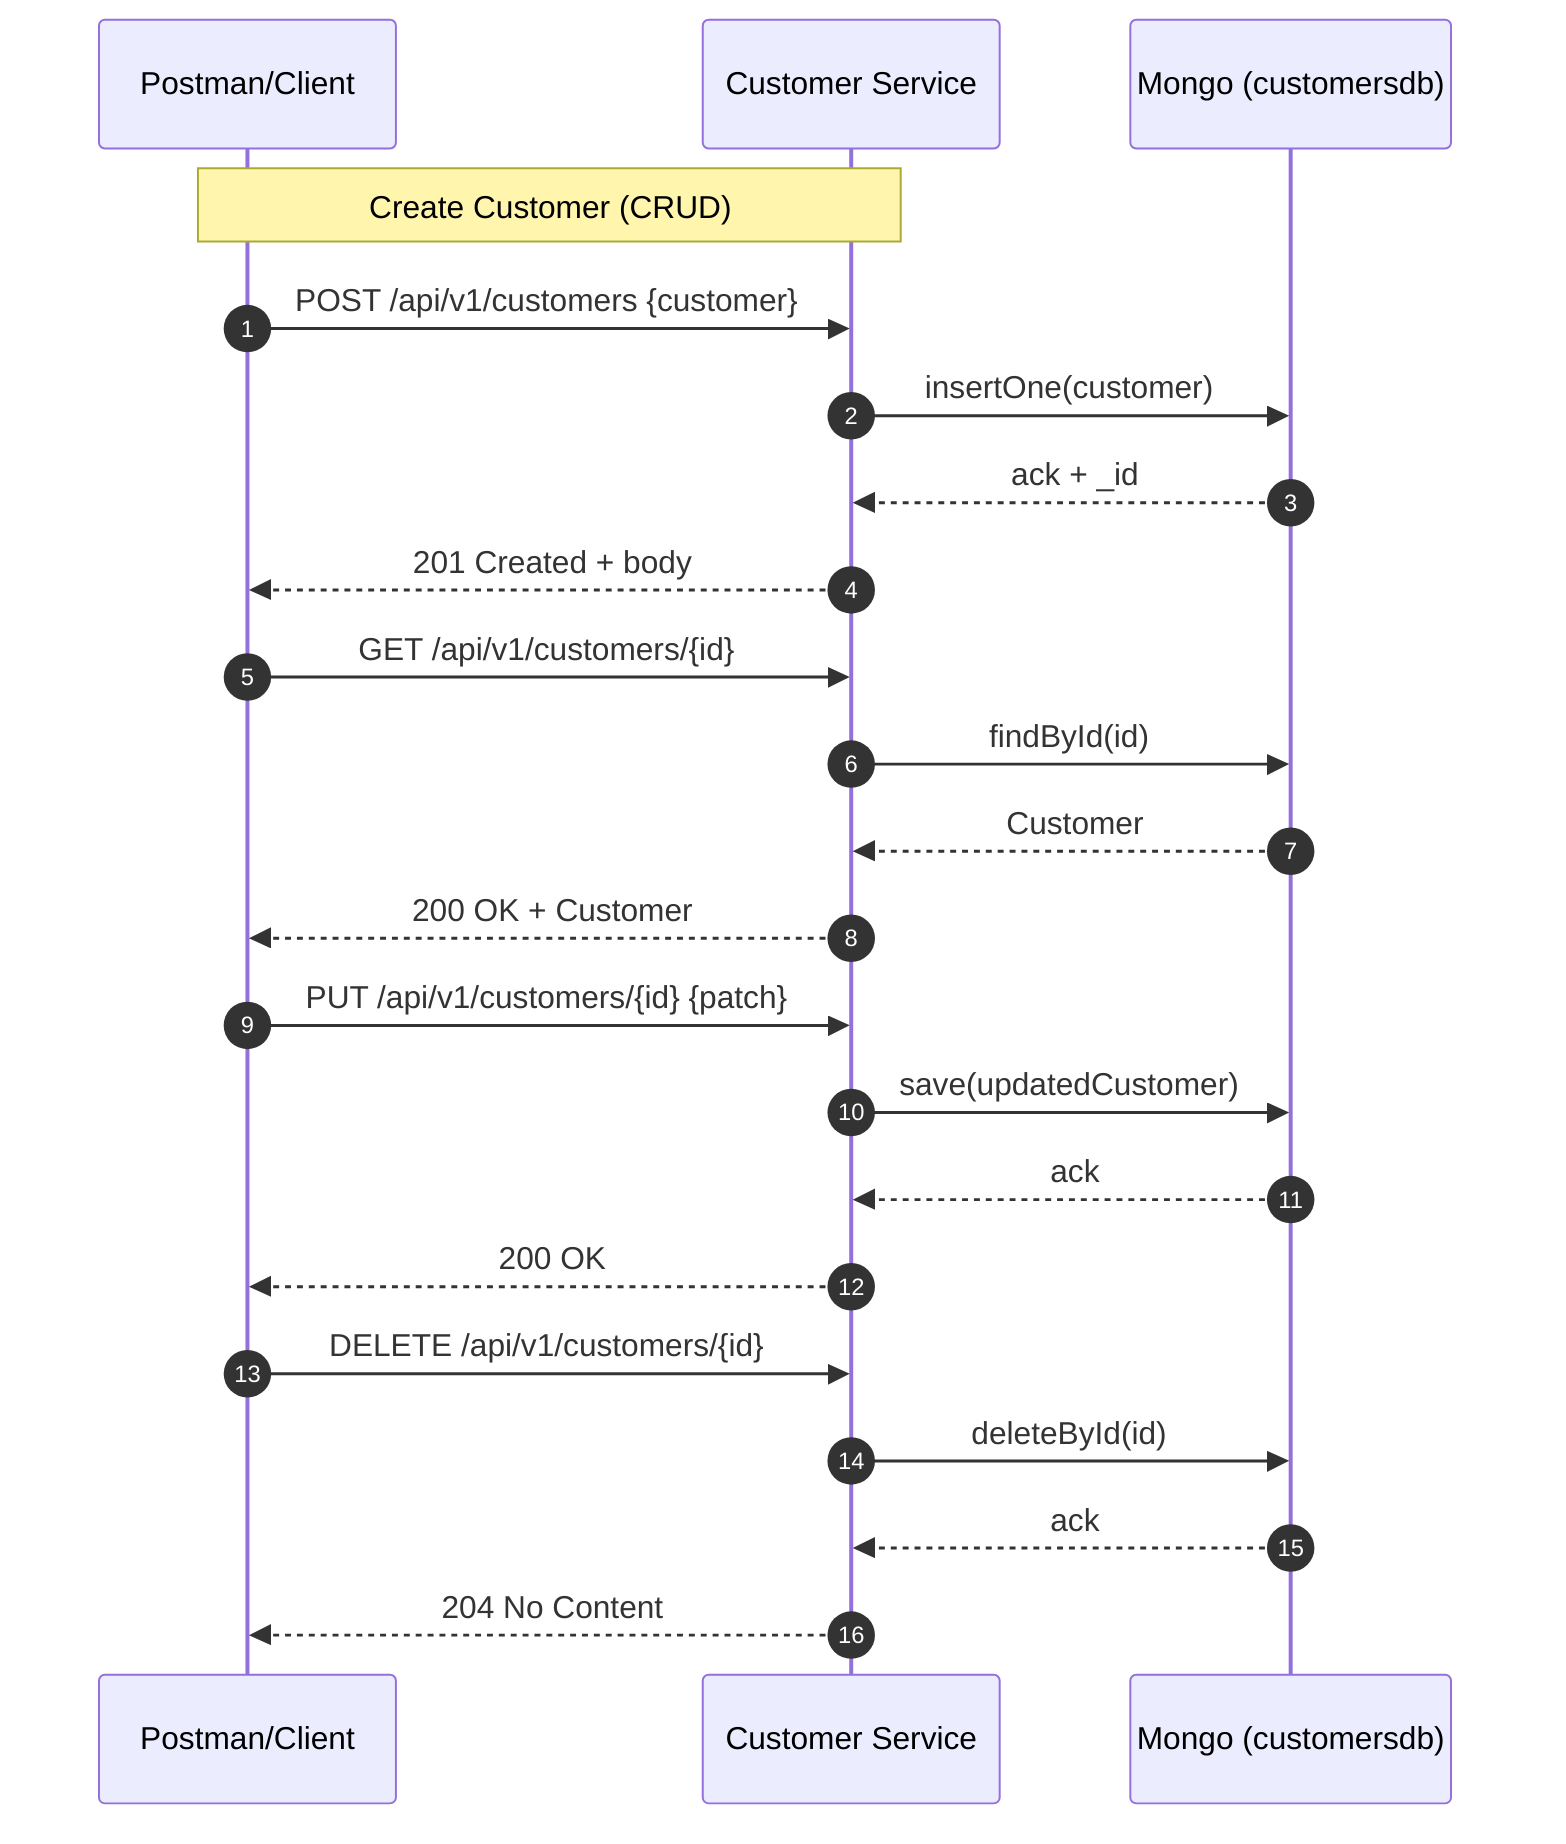 %% customer-seq.mmd
sequenceDiagram
    autonumber
    participant PM as Postman/Client
    participant CS as Customer Service
    participant DB as Mongo (customersdb)

    Note over PM,CS: Create Customer (CRUD)

    PM->>CS: POST /api/v1/customers {customer}
    CS->>DB: insertOne(customer)
    DB-->>CS: ack + _id
    CS-->>PM: 201 Created + body

    PM->>CS: GET /api/v1/customers/{id}
    CS->>DB: findById(id)
    DB-->>CS: Customer
    CS-->>PM: 200 OK + Customer

    PM->>CS: PUT /api/v1/customers/{id} {patch}
    CS->>DB: save(updatedCustomer)
    DB-->>CS: ack
    CS-->>PM: 200 OK

    PM->>CS: DELETE /api/v1/customers/{id}
    CS->>DB: deleteById(id)
    DB-->>CS: ack
    CS-->>PM: 204 No Content